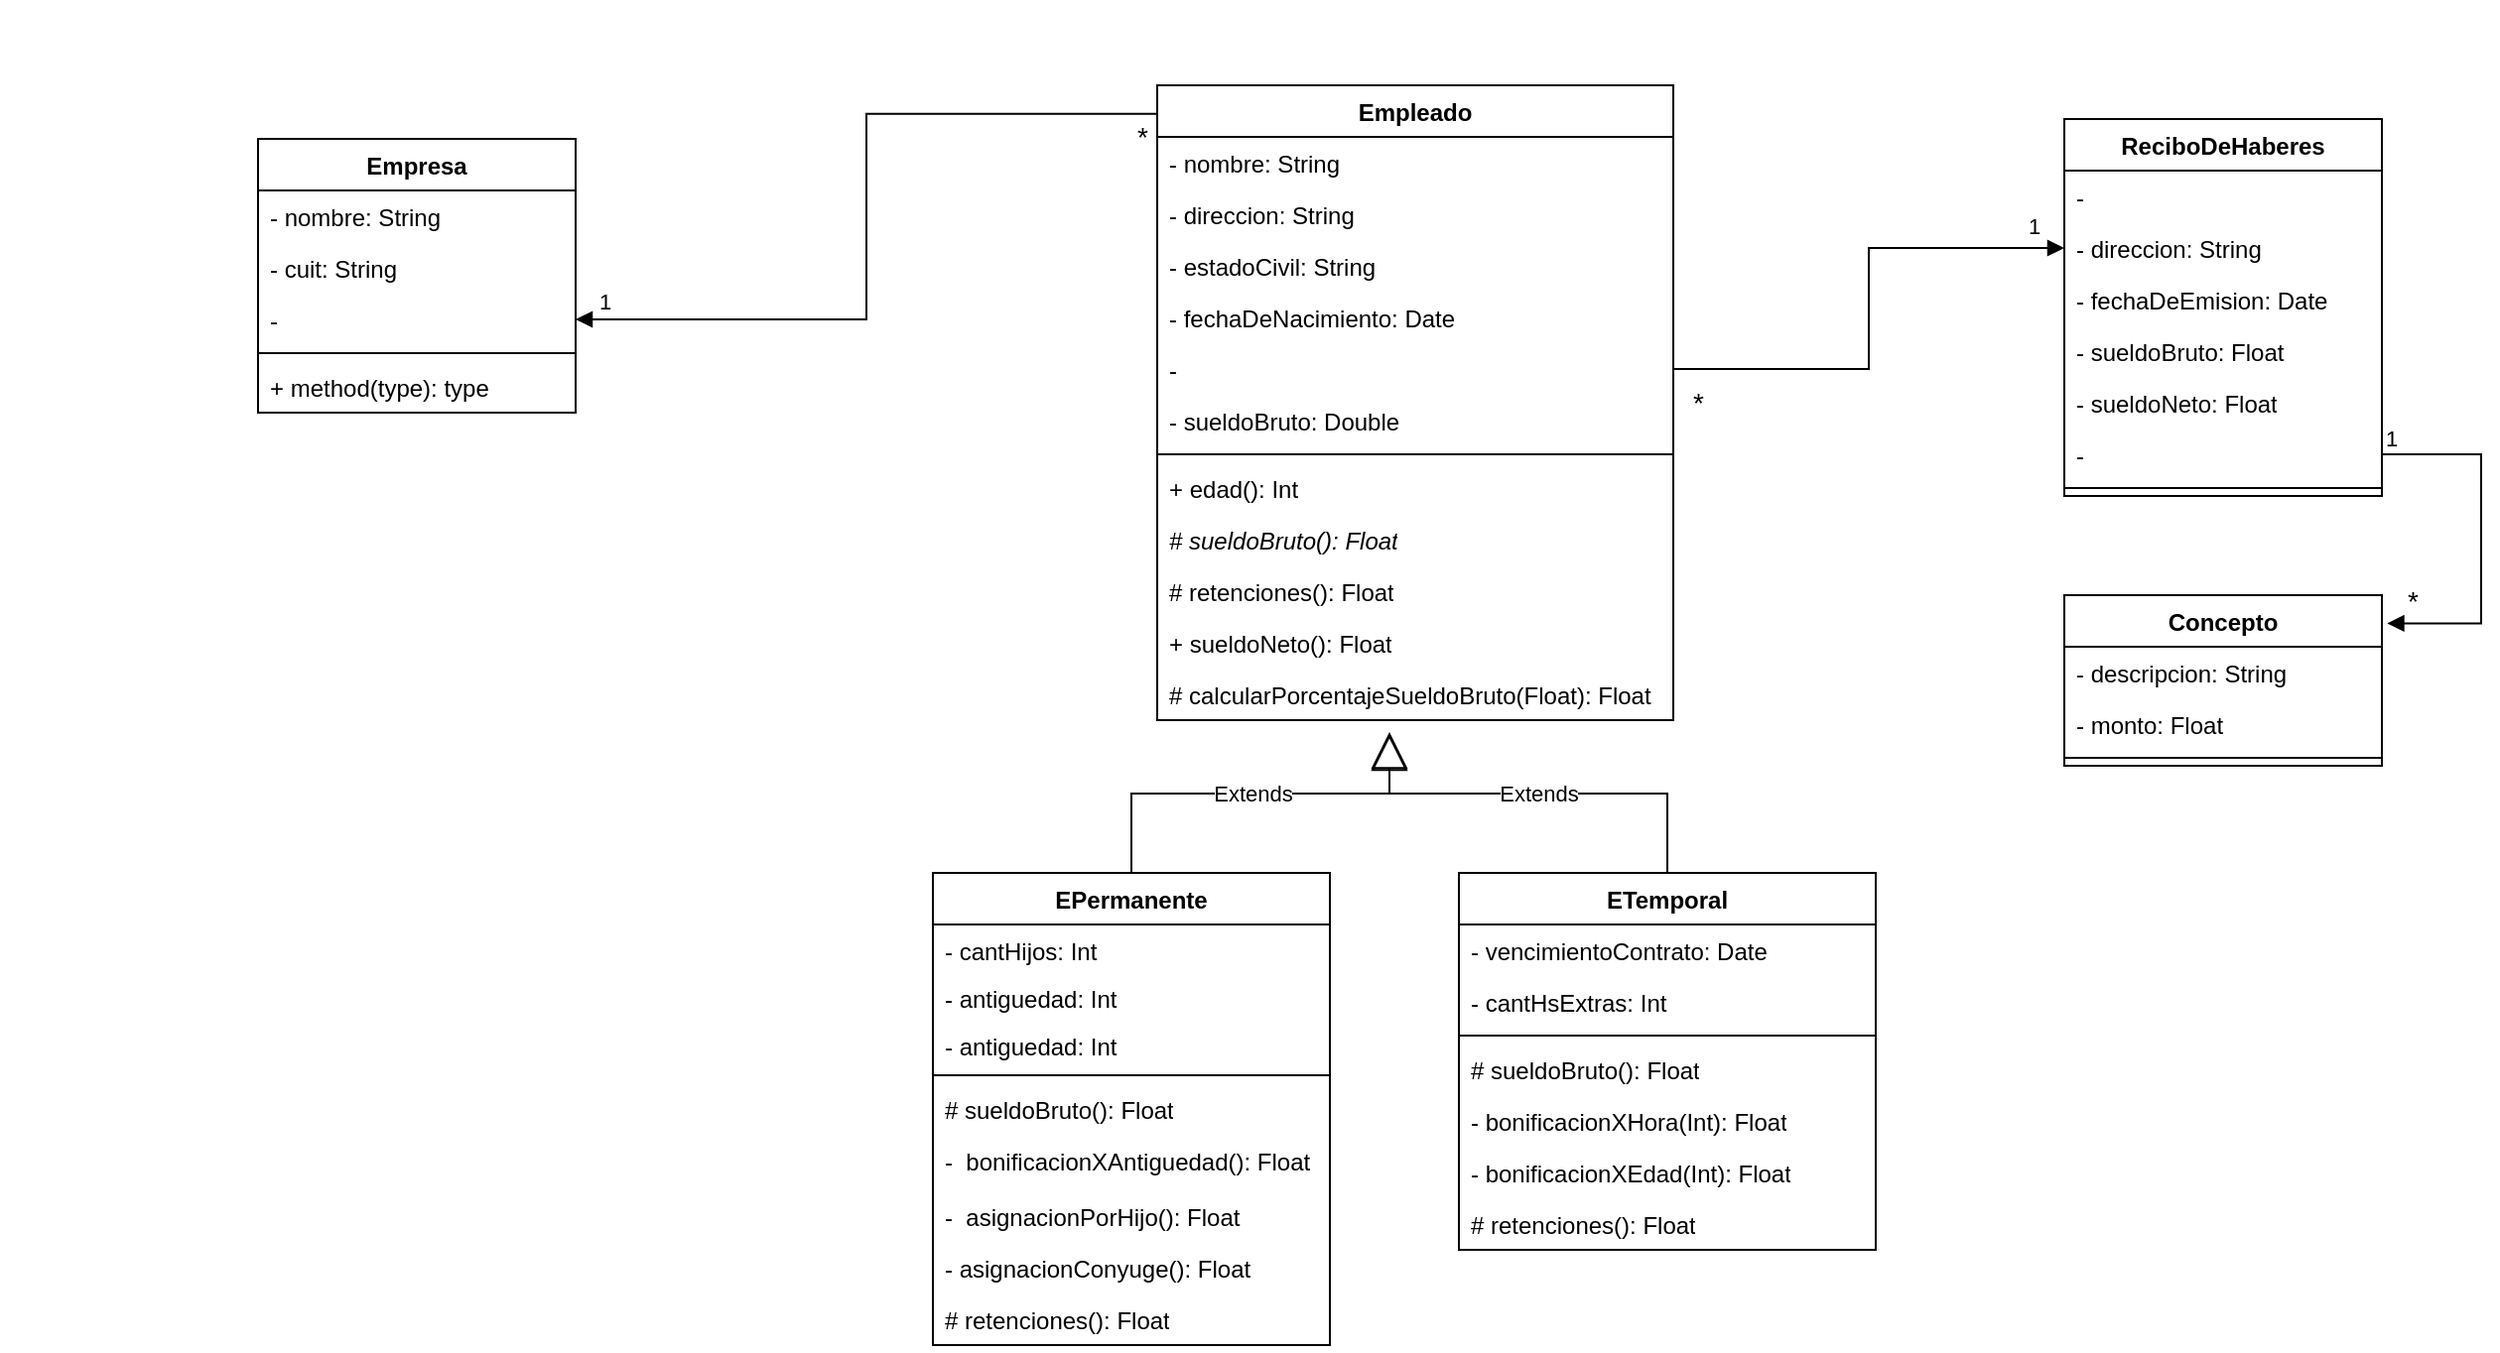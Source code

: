<mxfile version="26.1.3">
  <diagram name="Página-1" id="hg1Nwzfe8lYlGyLoS-u6">
    <mxGraphModel dx="2145" dy="1757" grid="1" gridSize="10" guides="1" tooltips="1" connect="1" arrows="1" fold="1" page="1" pageScale="1" pageWidth="827" pageHeight="1169" math="0" shadow="0">
      <root>
        <mxCell id="0" />
        <mxCell id="1" parent="0" />
        <mxCell id="2A7zQqLkDTp_-7t5lVZq-5" value="Empleado" style="swimlane;fontStyle=1;align=center;verticalAlign=top;childLayout=stackLayout;horizontal=1;startSize=26;horizontalStack=0;resizeParent=1;resizeParentMax=0;resizeLast=0;collapsible=1;marginBottom=0;whiteSpace=wrap;html=1;" parent="1" vertex="1">
          <mxGeometry x="53" y="33" width="260" height="320" as="geometry" />
        </mxCell>
        <mxCell id="2A7zQqLkDTp_-7t5lVZq-6" value="- nombre: String" style="text;strokeColor=none;fillColor=none;align=left;verticalAlign=top;spacingLeft=4;spacingRight=4;overflow=hidden;rotatable=0;points=[[0,0.5],[1,0.5]];portConstraint=eastwest;whiteSpace=wrap;html=1;" parent="2A7zQqLkDTp_-7t5lVZq-5" vertex="1">
          <mxGeometry y="26" width="260" height="26" as="geometry" />
        </mxCell>
        <mxCell id="2A7zQqLkDTp_-7t5lVZq-10" value="- direccion: String" style="text;strokeColor=none;fillColor=none;align=left;verticalAlign=top;spacingLeft=4;spacingRight=4;overflow=hidden;rotatable=0;points=[[0,0.5],[1,0.5]];portConstraint=eastwest;whiteSpace=wrap;html=1;" parent="2A7zQqLkDTp_-7t5lVZq-5" vertex="1">
          <mxGeometry y="52" width="260" height="26" as="geometry" />
        </mxCell>
        <mxCell id="2A7zQqLkDTp_-7t5lVZq-11" value="- estadoCivil: String" style="text;strokeColor=none;fillColor=none;align=left;verticalAlign=top;spacingLeft=4;spacingRight=4;overflow=hidden;rotatable=0;points=[[0,0.5],[1,0.5]];portConstraint=eastwest;whiteSpace=wrap;html=1;" parent="2A7zQqLkDTp_-7t5lVZq-5" vertex="1">
          <mxGeometry y="78" width="260" height="26" as="geometry" />
        </mxCell>
        <mxCell id="2A7zQqLkDTp_-7t5lVZq-12" value="- fechaDeNacimiento: Date" style="text;strokeColor=none;fillColor=none;align=left;verticalAlign=top;spacingLeft=4;spacingRight=4;overflow=hidden;rotatable=0;points=[[0,0.5],[1,0.5]];portConstraint=eastwest;whiteSpace=wrap;html=1;" parent="2A7zQqLkDTp_-7t5lVZq-5" vertex="1">
          <mxGeometry y="104" width="260" height="26" as="geometry" />
        </mxCell>
        <mxCell id="2A7zQqLkDTp_-7t5lVZq-13" value="-" style="text;strokeColor=none;fillColor=none;align=left;verticalAlign=top;spacingLeft=4;spacingRight=4;overflow=hidden;rotatable=0;points=[[0,0.5],[1,0.5]];portConstraint=eastwest;whiteSpace=wrap;html=1;" parent="2A7zQqLkDTp_-7t5lVZq-5" vertex="1">
          <mxGeometry y="130" width="260" height="26" as="geometry" />
        </mxCell>
        <mxCell id="0poIuo51-9cRXDYmnmru-48" value="- sueldoBruto: Double" style="text;strokeColor=none;fillColor=none;align=left;verticalAlign=top;spacingLeft=4;spacingRight=4;overflow=hidden;rotatable=0;points=[[0,0.5],[1,0.5]];portConstraint=eastwest;whiteSpace=wrap;html=1;" vertex="1" parent="2A7zQqLkDTp_-7t5lVZq-5">
          <mxGeometry y="156" width="260" height="26" as="geometry" />
        </mxCell>
        <mxCell id="2A7zQqLkDTp_-7t5lVZq-7" value="" style="line;strokeWidth=1;fillColor=none;align=left;verticalAlign=middle;spacingTop=-1;spacingLeft=3;spacingRight=3;rotatable=0;labelPosition=right;points=[];portConstraint=eastwest;strokeColor=inherit;" parent="2A7zQqLkDTp_-7t5lVZq-5" vertex="1">
          <mxGeometry y="182" width="260" height="8" as="geometry" />
        </mxCell>
        <mxCell id="2A7zQqLkDTp_-7t5lVZq-8" value="+ edad(): Int" style="text;strokeColor=none;fillColor=none;align=left;verticalAlign=top;spacingLeft=4;spacingRight=4;overflow=hidden;rotatable=0;points=[[0,0.5],[1,0.5]];portConstraint=eastwest;whiteSpace=wrap;html=1;" parent="2A7zQqLkDTp_-7t5lVZq-5" vertex="1">
          <mxGeometry y="190" width="260" height="26" as="geometry" />
        </mxCell>
        <mxCell id="0poIuo51-9cRXDYmnmru-4" value="&lt;i&gt;# sueldoBruto(): Float&lt;/i&gt;" style="text;strokeColor=none;fillColor=none;align=left;verticalAlign=top;spacingLeft=4;spacingRight=4;overflow=hidden;rotatable=0;points=[[0,0.5],[1,0.5]];portConstraint=eastwest;whiteSpace=wrap;html=1;" vertex="1" parent="2A7zQqLkDTp_-7t5lVZq-5">
          <mxGeometry y="216" width="260" height="26" as="geometry" />
        </mxCell>
        <mxCell id="0poIuo51-9cRXDYmnmru-5" value="# retenciones(): Float" style="text;strokeColor=none;fillColor=none;align=left;verticalAlign=top;spacingLeft=4;spacingRight=4;overflow=hidden;rotatable=0;points=[[0,0.5],[1,0.5]];portConstraint=eastwest;whiteSpace=wrap;html=1;" vertex="1" parent="2A7zQqLkDTp_-7t5lVZq-5">
          <mxGeometry y="242" width="260" height="26" as="geometry" />
        </mxCell>
        <mxCell id="0poIuo51-9cRXDYmnmru-6" value="+ sueldoNeto(): Float" style="text;strokeColor=none;fillColor=none;align=left;verticalAlign=top;spacingLeft=4;spacingRight=4;overflow=hidden;rotatable=0;points=[[0,0.5],[1,0.5]];portConstraint=eastwest;whiteSpace=wrap;html=1;" vertex="1" parent="2A7zQqLkDTp_-7t5lVZq-5">
          <mxGeometry y="268" width="260" height="26" as="geometry" />
        </mxCell>
        <mxCell id="0poIuo51-9cRXDYmnmru-24" value="# calcularPorcentajeSueldoBruto(Float): Float" style="text;strokeColor=none;fillColor=none;align=left;verticalAlign=top;spacingLeft=4;spacingRight=4;overflow=hidden;rotatable=0;points=[[0,0.5],[1,0.5]];portConstraint=eastwest;whiteSpace=wrap;html=1;" vertex="1" parent="2A7zQqLkDTp_-7t5lVZq-5">
          <mxGeometry y="294" width="260" height="26" as="geometry" />
        </mxCell>
        <mxCell id="2A7zQqLkDTp_-7t5lVZq-18" value="ETemporal" style="swimlane;fontStyle=1;align=center;verticalAlign=top;childLayout=stackLayout;horizontal=1;startSize=26;horizontalStack=0;resizeParent=1;resizeParentMax=0;resizeLast=0;collapsible=1;marginBottom=0;whiteSpace=wrap;html=1;" parent="1" vertex="1">
          <mxGeometry x="205" y="430" width="210" height="190" as="geometry">
            <mxRectangle x="260" y="430" width="100" height="30" as="alternateBounds" />
          </mxGeometry>
        </mxCell>
        <mxCell id="2A7zQqLkDTp_-7t5lVZq-19" value="- vencimientoContrato: Date" style="text;strokeColor=none;fillColor=none;align=left;verticalAlign=top;spacingLeft=4;spacingRight=4;overflow=hidden;rotatable=0;points=[[0,0.5],[1,0.5]];portConstraint=eastwest;whiteSpace=wrap;html=1;" parent="2A7zQqLkDTp_-7t5lVZq-18" vertex="1">
          <mxGeometry y="26" width="210" height="26" as="geometry" />
        </mxCell>
        <mxCell id="0poIuo51-9cRXDYmnmru-2" value="- cantHsExtras: Int" style="text;strokeColor=none;fillColor=none;align=left;verticalAlign=top;spacingLeft=4;spacingRight=4;overflow=hidden;rotatable=0;points=[[0,0.5],[1,0.5]];portConstraint=eastwest;whiteSpace=wrap;html=1;" vertex="1" parent="2A7zQqLkDTp_-7t5lVZq-18">
          <mxGeometry y="52" width="210" height="26" as="geometry" />
        </mxCell>
        <mxCell id="2A7zQqLkDTp_-7t5lVZq-20" value="" style="line;strokeWidth=1;fillColor=none;align=left;verticalAlign=middle;spacingTop=-1;spacingLeft=3;spacingRight=3;rotatable=0;labelPosition=right;points=[];portConstraint=eastwest;strokeColor=inherit;" parent="2A7zQqLkDTp_-7t5lVZq-18" vertex="1">
          <mxGeometry y="78" width="210" height="8" as="geometry" />
        </mxCell>
        <mxCell id="2A7zQqLkDTp_-7t5lVZq-21" value="# sueldoBruto(): Float" style="text;strokeColor=none;fillColor=none;align=left;verticalAlign=top;spacingLeft=4;spacingRight=4;overflow=hidden;rotatable=0;points=[[0,0.5],[1,0.5]];portConstraint=eastwest;whiteSpace=wrap;html=1;" parent="2A7zQqLkDTp_-7t5lVZq-18" vertex="1">
          <mxGeometry y="86" width="210" height="26" as="geometry" />
        </mxCell>
        <mxCell id="0poIuo51-9cRXDYmnmru-23" value="- bonificacionXHora(Int): Float" style="text;strokeColor=none;fillColor=none;align=left;verticalAlign=top;spacingLeft=4;spacingRight=4;overflow=hidden;rotatable=0;points=[[0,0.5],[1,0.5]];portConstraint=eastwest;whiteSpace=wrap;html=1;" vertex="1" parent="2A7zQqLkDTp_-7t5lVZq-18">
          <mxGeometry y="112" width="210" height="26" as="geometry" />
        </mxCell>
        <mxCell id="0poIuo51-9cRXDYmnmru-25" value="- bonificacionXEdad(Int): Float" style="text;strokeColor=none;fillColor=none;align=left;verticalAlign=top;spacingLeft=4;spacingRight=4;overflow=hidden;rotatable=0;points=[[0,0.5],[1,0.5]];portConstraint=eastwest;whiteSpace=wrap;html=1;" vertex="1" parent="2A7zQqLkDTp_-7t5lVZq-18">
          <mxGeometry y="138" width="210" height="26" as="geometry" />
        </mxCell>
        <mxCell id="0poIuo51-9cRXDYmnmru-10" value="# retenciones(): Float" style="text;strokeColor=none;fillColor=none;align=left;verticalAlign=top;spacingLeft=4;spacingRight=4;overflow=hidden;rotatable=0;points=[[0,0.5],[1,0.5]];portConstraint=eastwest;whiteSpace=wrap;html=1;" vertex="1" parent="2A7zQqLkDTp_-7t5lVZq-18">
          <mxGeometry y="164" width="210" height="26" as="geometry" />
        </mxCell>
        <mxCell id="2A7zQqLkDTp_-7t5lVZq-22" value="EPermanente" style="swimlane;fontStyle=1;align=center;verticalAlign=top;childLayout=stackLayout;horizontal=1;startSize=26;horizontalStack=0;resizeParent=1;resizeParentMax=0;resizeLast=0;collapsible=1;marginBottom=0;whiteSpace=wrap;html=1;" parent="1" vertex="1">
          <mxGeometry x="-60" y="430" width="200" height="238" as="geometry">
            <mxRectangle x="-15" y="430" width="110" height="30" as="alternateBounds" />
          </mxGeometry>
        </mxCell>
        <mxCell id="2A7zQqLkDTp_-7t5lVZq-23" value="- cantHijos: Int" style="text;strokeColor=none;fillColor=none;align=left;verticalAlign=top;spacingLeft=4;spacingRight=4;overflow=hidden;rotatable=0;points=[[0,0.5],[1,0.5]];portConstraint=eastwest;whiteSpace=wrap;html=1;" parent="2A7zQqLkDTp_-7t5lVZq-22" vertex="1">
          <mxGeometry y="26" width="200" height="24" as="geometry" />
        </mxCell>
        <mxCell id="0poIuo51-9cRXDYmnmru-12" value="- antiguedad: Int" style="text;strokeColor=none;fillColor=none;align=left;verticalAlign=top;spacingLeft=4;spacingRight=4;overflow=hidden;rotatable=0;points=[[0,0.5],[1,0.5]];portConstraint=eastwest;whiteSpace=wrap;html=1;" vertex="1" parent="2A7zQqLkDTp_-7t5lVZq-22">
          <mxGeometry y="50" width="200" height="24" as="geometry" />
        </mxCell>
        <mxCell id="2A7zQqLkDTp_-7t5lVZq-41" value="- antiguedad: Int" style="text;strokeColor=none;fillColor=none;align=left;verticalAlign=top;spacingLeft=4;spacingRight=4;overflow=hidden;rotatable=0;points=[[0,0.5],[1,0.5]];portConstraint=eastwest;whiteSpace=wrap;html=1;" parent="2A7zQqLkDTp_-7t5lVZq-22" vertex="1">
          <mxGeometry y="74" width="200" height="24" as="geometry" />
        </mxCell>
        <mxCell id="2A7zQqLkDTp_-7t5lVZq-24" value="" style="line;strokeWidth=1;fillColor=none;align=left;verticalAlign=middle;spacingTop=-1;spacingLeft=3;spacingRight=3;rotatable=0;labelPosition=right;points=[];portConstraint=eastwest;strokeColor=inherit;" parent="2A7zQqLkDTp_-7t5lVZq-22" vertex="1">
          <mxGeometry y="98" width="200" height="8" as="geometry" />
        </mxCell>
        <mxCell id="0poIuo51-9cRXDYmnmru-11" value="# sueldoBruto(): Float" style="text;strokeColor=none;fillColor=none;align=left;verticalAlign=top;spacingLeft=4;spacingRight=4;overflow=hidden;rotatable=0;points=[[0,0.5],[1,0.5]];portConstraint=eastwest;whiteSpace=wrap;html=1;" vertex="1" parent="2A7zQqLkDTp_-7t5lVZq-22">
          <mxGeometry y="106" width="200" height="26" as="geometry" />
        </mxCell>
        <mxCell id="0poIuo51-9cRXDYmnmru-22" value="-&amp;nbsp; bonificacionXAntiguedad(): Float" style="text;strokeColor=none;fillColor=none;align=left;verticalAlign=top;spacingLeft=4;spacingRight=4;overflow=hidden;rotatable=0;points=[[0,0.5],[1,0.5]];portConstraint=eastwest;whiteSpace=wrap;html=1;" vertex="1" parent="2A7zQqLkDTp_-7t5lVZq-22">
          <mxGeometry y="132" width="200" height="28" as="geometry" />
        </mxCell>
        <mxCell id="0poIuo51-9cRXDYmnmru-26" value="-&amp;nbsp; asignacionPorHijo(): Float" style="text;strokeColor=none;fillColor=none;align=left;verticalAlign=top;spacingLeft=4;spacingRight=4;overflow=hidden;rotatable=0;points=[[0,0.5],[1,0.5]];portConstraint=eastwest;whiteSpace=wrap;html=1;" vertex="1" parent="2A7zQqLkDTp_-7t5lVZq-22">
          <mxGeometry y="160" width="200" height="26" as="geometry" />
        </mxCell>
        <mxCell id="0poIuo51-9cRXDYmnmru-7" value="- asignacionConyuge(): Float" style="text;strokeColor=none;fillColor=none;align=left;verticalAlign=top;spacingLeft=4;spacingRight=4;overflow=hidden;rotatable=0;points=[[0,0.5],[1,0.5]];portConstraint=eastwest;whiteSpace=wrap;html=1;" vertex="1" parent="2A7zQqLkDTp_-7t5lVZq-22">
          <mxGeometry y="186" width="200" height="26" as="geometry" />
        </mxCell>
        <mxCell id="2A7zQqLkDTp_-7t5lVZq-25" value="# retenciones(): Float" style="text;strokeColor=none;fillColor=none;align=left;verticalAlign=top;spacingLeft=4;spacingRight=4;overflow=hidden;rotatable=0;points=[[0,0.5],[1,0.5]];portConstraint=eastwest;whiteSpace=wrap;html=1;" parent="2A7zQqLkDTp_-7t5lVZq-22" vertex="1">
          <mxGeometry y="212" width="200" height="26" as="geometry" />
        </mxCell>
        <mxCell id="2A7zQqLkDTp_-7t5lVZq-28" value="Extends" style="endArrow=block;endSize=16;endFill=0;html=1;rounded=0;exitX=0.5;exitY=0;exitDx=0;exitDy=0;" parent="1" source="2A7zQqLkDTp_-7t5lVZq-18" edge="1">
          <mxGeometry width="160" relative="1" as="geometry">
            <mxPoint x="160" y="290" as="sourcePoint" />
            <mxPoint x="170" y="360" as="targetPoint" />
            <Array as="points">
              <mxPoint x="310" y="390" />
              <mxPoint x="170" y="390" />
            </Array>
          </mxGeometry>
        </mxCell>
        <mxCell id="2A7zQqLkDTp_-7t5lVZq-29" value="Extends" style="endArrow=block;endSize=16;endFill=0;html=1;rounded=0;exitX=0.5;exitY=0;exitDx=0;exitDy=0;entryX=0.45;entryY=1.231;entryDx=0;entryDy=0;entryPerimeter=0;" parent="1" source="2A7zQqLkDTp_-7t5lVZq-22" edge="1" target="0poIuo51-9cRXDYmnmru-24">
          <mxGeometry width="160" relative="1" as="geometry">
            <mxPoint y="290" as="sourcePoint" />
            <mxPoint x="160" y="360" as="targetPoint" />
            <Array as="points">
              <mxPoint x="40" y="390" />
              <mxPoint x="170" y="390" />
            </Array>
          </mxGeometry>
        </mxCell>
        <mxCell id="0poIuo51-9cRXDYmnmru-27" value="Empresa" style="swimlane;fontStyle=1;align=center;verticalAlign=top;childLayout=stackLayout;horizontal=1;startSize=26;horizontalStack=0;resizeParent=1;resizeParentMax=0;resizeLast=0;collapsible=1;marginBottom=0;whiteSpace=wrap;html=1;" vertex="1" parent="1">
          <mxGeometry x="-400" y="60" width="160" height="138" as="geometry" />
        </mxCell>
        <mxCell id="0poIuo51-9cRXDYmnmru-31" value="- nombre: String" style="text;strokeColor=none;fillColor=none;align=left;verticalAlign=top;spacingLeft=4;spacingRight=4;overflow=hidden;rotatable=0;points=[[0,0.5],[1,0.5]];portConstraint=eastwest;whiteSpace=wrap;html=1;" vertex="1" parent="0poIuo51-9cRXDYmnmru-27">
          <mxGeometry y="26" width="160" height="26" as="geometry" />
        </mxCell>
        <mxCell id="0poIuo51-9cRXDYmnmru-35" value="- cuit: String" style="text;strokeColor=none;fillColor=none;align=left;verticalAlign=top;spacingLeft=4;spacingRight=4;overflow=hidden;rotatable=0;points=[[0,0.5],[1,0.5]];portConstraint=eastwest;whiteSpace=wrap;html=1;" vertex="1" parent="0poIuo51-9cRXDYmnmru-27">
          <mxGeometry y="52" width="160" height="26" as="geometry" />
        </mxCell>
        <mxCell id="0poIuo51-9cRXDYmnmru-28" value="-&amp;nbsp;" style="text;strokeColor=none;fillColor=none;align=left;verticalAlign=top;spacingLeft=4;spacingRight=4;overflow=hidden;rotatable=0;points=[[0,0.5],[1,0.5]];portConstraint=eastwest;whiteSpace=wrap;html=1;" vertex="1" parent="0poIuo51-9cRXDYmnmru-27">
          <mxGeometry y="78" width="160" height="26" as="geometry" />
        </mxCell>
        <mxCell id="0poIuo51-9cRXDYmnmru-29" value="" style="line;strokeWidth=1;fillColor=none;align=left;verticalAlign=middle;spacingTop=-1;spacingLeft=3;spacingRight=3;rotatable=0;labelPosition=right;points=[];portConstraint=eastwest;strokeColor=inherit;" vertex="1" parent="0poIuo51-9cRXDYmnmru-27">
          <mxGeometry y="104" width="160" height="8" as="geometry" />
        </mxCell>
        <mxCell id="0poIuo51-9cRXDYmnmru-30" value="+ method(type): type" style="text;strokeColor=none;fillColor=none;align=left;verticalAlign=top;spacingLeft=4;spacingRight=4;overflow=hidden;rotatable=0;points=[[0,0.5],[1,0.5]];portConstraint=eastwest;whiteSpace=wrap;html=1;" vertex="1" parent="0poIuo51-9cRXDYmnmru-27">
          <mxGeometry y="112" width="160" height="26" as="geometry" />
        </mxCell>
        <mxCell id="0poIuo51-9cRXDYmnmru-33" value="" style="endArrow=block;endFill=1;html=1;edgeStyle=orthogonalEdgeStyle;align=left;verticalAlign=top;rounded=0;exitX=-0.001;exitY=0.045;exitDx=0;exitDy=0;entryX=1;entryY=0.5;entryDx=0;entryDy=0;exitPerimeter=0;" edge="1" parent="1" source="2A7zQqLkDTp_-7t5lVZq-5" target="0poIuo51-9cRXDYmnmru-28">
          <mxGeometry x="-1" relative="1" as="geometry">
            <mxPoint x="-200" y="182" as="sourcePoint" />
            <mxPoint x="-200" y="160" as="targetPoint" />
          </mxGeometry>
        </mxCell>
        <mxCell id="0poIuo51-9cRXDYmnmru-34" value="1" style="edgeLabel;resizable=0;html=1;align=left;verticalAlign=bottom;" connectable="0" vertex="1" parent="0poIuo51-9cRXDYmnmru-33">
          <mxGeometry x="-1" relative="1" as="geometry">
            <mxPoint x="-283" y="103" as="offset" />
          </mxGeometry>
        </mxCell>
        <mxCell id="0poIuo51-9cRXDYmnmru-36" value="&lt;font style=&quot;font-size: 14px;&quot;&gt;*&lt;/font&gt;" style="edgeLabel;resizable=0;html=1;align=left;verticalAlign=bottom;" connectable="0" vertex="1" parent="1">
          <mxGeometry x="-211" y="80" as="geometry">
            <mxPoint x="252" y="-11" as="offset" />
          </mxGeometry>
        </mxCell>
        <mxCell id="0poIuo51-9cRXDYmnmru-38" value="ReciboDeHaberes" style="swimlane;fontStyle=1;align=center;verticalAlign=top;childLayout=stackLayout;horizontal=1;startSize=26;horizontalStack=0;resizeParent=1;resizeParentMax=0;resizeLast=0;collapsible=1;marginBottom=0;whiteSpace=wrap;html=1;" vertex="1" parent="1">
          <mxGeometry x="510" y="50" width="160" height="190" as="geometry" />
        </mxCell>
        <mxCell id="0poIuo51-9cRXDYmnmru-52" value="-" style="text;strokeColor=none;fillColor=none;align=left;verticalAlign=top;spacingLeft=4;spacingRight=4;overflow=hidden;rotatable=0;points=[[0,0.5],[1,0.5]];portConstraint=eastwest;whiteSpace=wrap;html=1;" vertex="1" parent="0poIuo51-9cRXDYmnmru-38">
          <mxGeometry y="26" width="160" height="26" as="geometry" />
        </mxCell>
        <mxCell id="0poIuo51-9cRXDYmnmru-39" value="- direccion: String" style="text;strokeColor=none;fillColor=none;align=left;verticalAlign=top;spacingLeft=4;spacingRight=4;overflow=hidden;rotatable=0;points=[[0,0.5],[1,0.5]];portConstraint=eastwest;whiteSpace=wrap;html=1;" vertex="1" parent="0poIuo51-9cRXDYmnmru-38">
          <mxGeometry y="52" width="160" height="26" as="geometry" />
        </mxCell>
        <mxCell id="0poIuo51-9cRXDYmnmru-53" value="- fechaDeEmision: Date" style="text;strokeColor=none;fillColor=none;align=left;verticalAlign=top;spacingLeft=4;spacingRight=4;overflow=hidden;rotatable=0;points=[[0,0.5],[1,0.5]];portConstraint=eastwest;whiteSpace=wrap;html=1;" vertex="1" parent="0poIuo51-9cRXDYmnmru-38">
          <mxGeometry y="78" width="160" height="26" as="geometry" />
        </mxCell>
        <mxCell id="0poIuo51-9cRXDYmnmru-54" value="- sueldoBruto: Float" style="text;strokeColor=none;fillColor=none;align=left;verticalAlign=top;spacingLeft=4;spacingRight=4;overflow=hidden;rotatable=0;points=[[0,0.5],[1,0.5]];portConstraint=eastwest;whiteSpace=wrap;html=1;" vertex="1" parent="0poIuo51-9cRXDYmnmru-38">
          <mxGeometry y="104" width="160" height="26" as="geometry" />
        </mxCell>
        <mxCell id="0poIuo51-9cRXDYmnmru-55" value="- sueldoNeto: Float" style="text;strokeColor=none;fillColor=none;align=left;verticalAlign=top;spacingLeft=4;spacingRight=4;overflow=hidden;rotatable=0;points=[[0,0.5],[1,0.5]];portConstraint=eastwest;whiteSpace=wrap;html=1;" vertex="1" parent="0poIuo51-9cRXDYmnmru-38">
          <mxGeometry y="130" width="160" height="26" as="geometry" />
        </mxCell>
        <mxCell id="0poIuo51-9cRXDYmnmru-56" value="-&amp;nbsp;" style="text;strokeColor=none;fillColor=none;align=left;verticalAlign=top;spacingLeft=4;spacingRight=4;overflow=hidden;rotatable=0;points=[[0,0.5],[1,0.5]];portConstraint=eastwest;whiteSpace=wrap;html=1;" vertex="1" parent="0poIuo51-9cRXDYmnmru-38">
          <mxGeometry y="156" width="160" height="26" as="geometry" />
        </mxCell>
        <mxCell id="0poIuo51-9cRXDYmnmru-40" value="" style="line;strokeWidth=1;fillColor=none;align=left;verticalAlign=middle;spacingTop=-1;spacingLeft=3;spacingRight=3;rotatable=0;labelPosition=right;points=[];portConstraint=eastwest;strokeColor=inherit;" vertex="1" parent="0poIuo51-9cRXDYmnmru-38">
          <mxGeometry y="182" width="160" height="8" as="geometry" />
        </mxCell>
        <mxCell id="0poIuo51-9cRXDYmnmru-49" value="" style="endArrow=block;endFill=1;html=1;edgeStyle=orthogonalEdgeStyle;align=left;verticalAlign=top;rounded=0;exitX=1;exitY=0.5;exitDx=0;exitDy=0;entryX=0;entryY=0.5;entryDx=0;entryDy=0;" edge="1" parent="1" source="2A7zQqLkDTp_-7t5lVZq-13" target="0poIuo51-9cRXDYmnmru-39">
          <mxGeometry x="-1" relative="1" as="geometry">
            <mxPoint x="350" y="192.41" as="sourcePoint" />
            <mxPoint x="510" y="192.41" as="targetPoint" />
          </mxGeometry>
        </mxCell>
        <mxCell id="0poIuo51-9cRXDYmnmru-50" value="1" style="edgeLabel;resizable=0;html=1;align=left;verticalAlign=bottom;" connectable="0" vertex="1" parent="0poIuo51-9cRXDYmnmru-49">
          <mxGeometry x="-1" relative="1" as="geometry">
            <mxPoint x="177" y="-64" as="offset" />
          </mxGeometry>
        </mxCell>
        <mxCell id="0poIuo51-9cRXDYmnmru-51" value="&lt;font style=&quot;font-size: 14px;&quot;&gt;*&lt;/font&gt;" style="edgeLabel;resizable=0;html=1;align=left;verticalAlign=bottom;" connectable="0" vertex="1" parent="1">
          <mxGeometry x="-530" y="-10" as="geometry">
            <mxPoint x="851" y="213" as="offset" />
          </mxGeometry>
        </mxCell>
        <mxCell id="0poIuo51-9cRXDYmnmru-57" value="Concepto" style="swimlane;fontStyle=1;align=center;verticalAlign=top;childLayout=stackLayout;horizontal=1;startSize=26;horizontalStack=0;resizeParent=1;resizeParentMax=0;resizeLast=0;collapsible=1;marginBottom=0;whiteSpace=wrap;html=1;" vertex="1" parent="1">
          <mxGeometry x="510" y="290" width="160" height="86" as="geometry" />
        </mxCell>
        <mxCell id="0poIuo51-9cRXDYmnmru-58" value="- descripcion: String&amp;nbsp;" style="text;strokeColor=none;fillColor=none;align=left;verticalAlign=top;spacingLeft=4;spacingRight=4;overflow=hidden;rotatable=0;points=[[0,0.5],[1,0.5]];portConstraint=eastwest;whiteSpace=wrap;html=1;" vertex="1" parent="0poIuo51-9cRXDYmnmru-57">
          <mxGeometry y="26" width="160" height="26" as="geometry" />
        </mxCell>
        <mxCell id="0poIuo51-9cRXDYmnmru-61" value="- monto: Float" style="text;strokeColor=none;fillColor=none;align=left;verticalAlign=top;spacingLeft=4;spacingRight=4;overflow=hidden;rotatable=0;points=[[0,0.5],[1,0.5]];portConstraint=eastwest;whiteSpace=wrap;html=1;" vertex="1" parent="0poIuo51-9cRXDYmnmru-57">
          <mxGeometry y="52" width="160" height="26" as="geometry" />
        </mxCell>
        <mxCell id="0poIuo51-9cRXDYmnmru-59" value="" style="line;strokeWidth=1;fillColor=none;align=left;verticalAlign=middle;spacingTop=-1;spacingLeft=3;spacingRight=3;rotatable=0;labelPosition=right;points=[];portConstraint=eastwest;strokeColor=inherit;" vertex="1" parent="0poIuo51-9cRXDYmnmru-57">
          <mxGeometry y="78" width="160" height="8" as="geometry" />
        </mxCell>
        <mxCell id="0poIuo51-9cRXDYmnmru-62" value="" style="endArrow=block;endFill=1;html=1;edgeStyle=orthogonalEdgeStyle;align=left;verticalAlign=top;rounded=0;exitX=1;exitY=0.5;exitDx=0;exitDy=0;entryX=1.017;entryY=0.165;entryDx=0;entryDy=0;entryPerimeter=0;" edge="1" parent="1" source="0poIuo51-9cRXDYmnmru-56" target="0poIuo51-9cRXDYmnmru-57">
          <mxGeometry x="-1" relative="1" as="geometry">
            <mxPoint x="690" y="220" as="sourcePoint" />
            <mxPoint x="690" y="310" as="targetPoint" />
            <Array as="points">
              <mxPoint x="720" y="219" />
              <mxPoint x="720" y="304" />
            </Array>
          </mxGeometry>
        </mxCell>
        <mxCell id="0poIuo51-9cRXDYmnmru-63" value="1" style="edgeLabel;resizable=0;html=1;align=left;verticalAlign=bottom;" connectable="0" vertex="1" parent="0poIuo51-9cRXDYmnmru-62">
          <mxGeometry x="-1" relative="1" as="geometry" />
        </mxCell>
        <mxCell id="0poIuo51-9cRXDYmnmru-64" value="&lt;font style=&quot;font-size: 14px;&quot;&gt;*&lt;/font&gt;" style="edgeLabel;resizable=0;html=1;align=left;verticalAlign=bottom;" connectable="0" vertex="1" parent="1">
          <mxGeometry x="-170" y="90" as="geometry">
            <mxPoint x="851" y="213" as="offset" />
          </mxGeometry>
        </mxCell>
      </root>
    </mxGraphModel>
  </diagram>
</mxfile>

